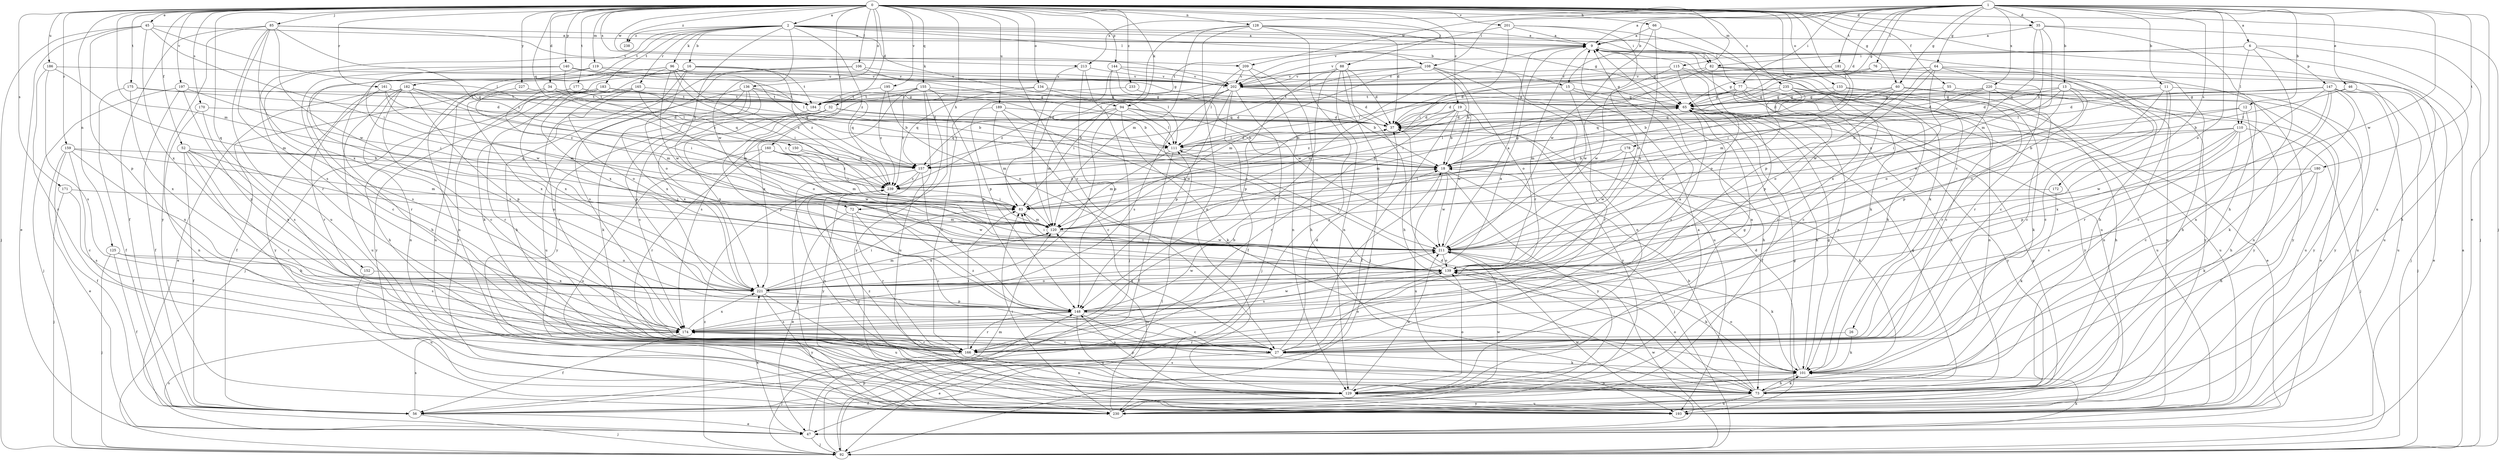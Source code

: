 strict digraph  {
0;
1;
2;
6;
9;
11;
12;
13;
15;
16;
18;
19;
26;
27;
32;
34;
35;
37;
45;
46;
47;
52;
55;
56;
60;
64;
65;
66;
72;
73;
76;
77;
82;
83;
85;
88;
92;
94;
96;
101;
106;
108;
110;
111;
115;
119;
120;
125;
128;
129;
133;
134;
136;
139;
140;
144;
147;
148;
150;
152;
155;
157;
159;
160;
161;
165;
166;
170;
171;
172;
174;
175;
177;
178;
180;
181;
182;
183;
184;
186;
189;
193;
195;
197;
201;
202;
209;
211;
213;
220;
221;
227;
230;
233;
235;
238;
239;
0 -> 2  [label=a];
0 -> 19  [label=c];
0 -> 26  [label=c];
0 -> 27  [label=c];
0 -> 32  [label=d];
0 -> 34  [label=d];
0 -> 35  [label=d];
0 -> 45  [label=e];
0 -> 52  [label=f];
0 -> 55  [label=f];
0 -> 60  [label=g];
0 -> 66  [label=h];
0 -> 72  [label=h];
0 -> 85  [label=j];
0 -> 88  [label=j];
0 -> 92  [label=j];
0 -> 94  [label=k];
0 -> 106  [label=l];
0 -> 115  [label=m];
0 -> 119  [label=m];
0 -> 120  [label=m];
0 -> 125  [label=n];
0 -> 128  [label=n];
0 -> 133  [label=o];
0 -> 134  [label=o];
0 -> 136  [label=o];
0 -> 140  [label=p];
0 -> 144  [label=p];
0 -> 150  [label=q];
0 -> 152  [label=q];
0 -> 155  [label=q];
0 -> 159  [label=r];
0 -> 160  [label=r];
0 -> 161  [label=r];
0 -> 170  [label=s];
0 -> 171  [label=s];
0 -> 175  [label=t];
0 -> 177  [label=t];
0 -> 178  [label=t];
0 -> 186  [label=u];
0 -> 189  [label=u];
0 -> 193  [label=u];
0 -> 195  [label=v];
0 -> 197  [label=v];
0 -> 201  [label=v];
0 -> 209  [label=w];
0 -> 213  [label=x];
0 -> 227  [label=y];
0 -> 233  [label=z];
0 -> 235  [label=z];
0 -> 238  [label=z];
1 -> 6  [label=a];
1 -> 9  [label=a];
1 -> 11  [label=b];
1 -> 12  [label=b];
1 -> 13  [label=b];
1 -> 15  [label=b];
1 -> 35  [label=d];
1 -> 37  [label=d];
1 -> 46  [label=e];
1 -> 47  [label=e];
1 -> 60  [label=g];
1 -> 64  [label=g];
1 -> 65  [label=g];
1 -> 76  [label=i];
1 -> 77  [label=i];
1 -> 108  [label=l];
1 -> 139  [label=o];
1 -> 172  [label=s];
1 -> 180  [label=t];
1 -> 181  [label=t];
1 -> 209  [label=w];
1 -> 211  [label=w];
1 -> 213  [label=x];
1 -> 220  [label=x];
2 -> 9  [label=a];
2 -> 15  [label=b];
2 -> 16  [label=b];
2 -> 72  [label=h];
2 -> 77  [label=i];
2 -> 82  [label=i];
2 -> 94  [label=k];
2 -> 96  [label=k];
2 -> 108  [label=l];
2 -> 165  [label=r];
2 -> 166  [label=r];
2 -> 182  [label=t];
2 -> 183  [label=t];
2 -> 211  [label=w];
2 -> 238  [label=z];
2 -> 239  [label=z];
6 -> 73  [label=h];
6 -> 82  [label=i];
6 -> 110  [label=l];
6 -> 129  [label=n];
6 -> 147  [label=p];
6 -> 202  [label=v];
9 -> 65  [label=g];
9 -> 73  [label=h];
9 -> 82  [label=i];
9 -> 101  [label=k];
9 -> 120  [label=m];
9 -> 166  [label=r];
9 -> 184  [label=t];
9 -> 193  [label=u];
11 -> 27  [label=c];
11 -> 129  [label=n];
11 -> 139  [label=o];
11 -> 184  [label=t];
11 -> 230  [label=y];
12 -> 18  [label=b];
12 -> 73  [label=h];
12 -> 110  [label=l];
12 -> 239  [label=z];
13 -> 37  [label=d];
13 -> 65  [label=g];
13 -> 83  [label=i];
13 -> 139  [label=o];
13 -> 148  [label=p];
13 -> 193  [label=u];
13 -> 211  [label=w];
15 -> 65  [label=g];
15 -> 73  [label=h];
15 -> 120  [label=m];
15 -> 166  [label=r];
16 -> 101  [label=k];
16 -> 129  [label=n];
16 -> 139  [label=o];
16 -> 184  [label=t];
16 -> 193  [label=u];
16 -> 202  [label=v];
16 -> 230  [label=y];
16 -> 239  [label=z];
18 -> 65  [label=g];
18 -> 92  [label=j];
18 -> 193  [label=u];
18 -> 211  [label=w];
18 -> 230  [label=y];
18 -> 239  [label=z];
19 -> 18  [label=b];
19 -> 37  [label=d];
19 -> 56  [label=f];
19 -> 166  [label=r];
19 -> 211  [label=w];
19 -> 230  [label=y];
19 -> 239  [label=z];
26 -> 101  [label=k];
26 -> 166  [label=r];
27 -> 9  [label=a];
27 -> 18  [label=b];
27 -> 37  [label=d];
27 -> 47  [label=e];
27 -> 101  [label=k];
27 -> 139  [label=o];
27 -> 174  [label=s];
27 -> 239  [label=z];
32 -> 18  [label=b];
32 -> 37  [label=d];
32 -> 139  [label=o];
32 -> 148  [label=p];
32 -> 174  [label=s];
32 -> 221  [label=x];
34 -> 73  [label=h];
34 -> 120  [label=m];
34 -> 157  [label=q];
34 -> 184  [label=t];
35 -> 9  [label=a];
35 -> 18  [label=b];
35 -> 73  [label=h];
35 -> 92  [label=j];
35 -> 120  [label=m];
35 -> 157  [label=q];
37 -> 111  [label=l];
45 -> 9  [label=a];
45 -> 47  [label=e];
45 -> 83  [label=i];
45 -> 92  [label=j];
45 -> 111  [label=l];
45 -> 148  [label=p];
45 -> 221  [label=x];
46 -> 18  [label=b];
46 -> 47  [label=e];
46 -> 65  [label=g];
47 -> 92  [label=j];
47 -> 101  [label=k];
47 -> 120  [label=m];
47 -> 174  [label=s];
47 -> 211  [label=w];
47 -> 221  [label=x];
52 -> 56  [label=f];
52 -> 73  [label=h];
52 -> 139  [label=o];
52 -> 157  [label=q];
52 -> 166  [label=r];
52 -> 221  [label=x];
55 -> 47  [label=e];
55 -> 65  [label=g];
55 -> 166  [label=r];
56 -> 9  [label=a];
56 -> 47  [label=e];
56 -> 92  [label=j];
56 -> 174  [label=s];
60 -> 18  [label=b];
60 -> 37  [label=d];
60 -> 65  [label=g];
60 -> 73  [label=h];
60 -> 139  [label=o];
60 -> 193  [label=u];
64 -> 27  [label=c];
64 -> 65  [label=g];
64 -> 83  [label=i];
64 -> 166  [label=r];
64 -> 193  [label=u];
64 -> 202  [label=v];
64 -> 211  [label=w];
64 -> 221  [label=x];
65 -> 37  [label=d];
65 -> 56  [label=f];
65 -> 101  [label=k];
65 -> 120  [label=m];
65 -> 174  [label=s];
65 -> 230  [label=y];
66 -> 9  [label=a];
66 -> 148  [label=p];
66 -> 211  [label=w];
66 -> 221  [label=x];
72 -> 27  [label=c];
72 -> 47  [label=e];
72 -> 120  [label=m];
72 -> 166  [label=r];
72 -> 211  [label=w];
73 -> 18  [label=b];
73 -> 37  [label=d];
73 -> 65  [label=g];
73 -> 101  [label=k];
73 -> 139  [label=o];
73 -> 174  [label=s];
73 -> 193  [label=u];
73 -> 230  [label=y];
76 -> 73  [label=h];
76 -> 157  [label=q];
76 -> 202  [label=v];
77 -> 47  [label=e];
77 -> 65  [label=g];
77 -> 73  [label=h];
77 -> 83  [label=i];
77 -> 111  [label=l];
77 -> 193  [label=u];
77 -> 230  [label=y];
82 -> 92  [label=j];
82 -> 129  [label=n];
82 -> 193  [label=u];
82 -> 202  [label=v];
82 -> 211  [label=w];
82 -> 230  [label=y];
83 -> 120  [label=m];
85 -> 9  [label=a];
85 -> 56  [label=f];
85 -> 174  [label=s];
85 -> 193  [label=u];
85 -> 202  [label=v];
85 -> 211  [label=w];
85 -> 221  [label=x];
85 -> 230  [label=y];
85 -> 239  [label=z];
88 -> 37  [label=d];
88 -> 73  [label=h];
88 -> 92  [label=j];
88 -> 129  [label=n];
88 -> 148  [label=p];
88 -> 174  [label=s];
88 -> 202  [label=v];
92 -> 9  [label=a];
92 -> 111  [label=l];
92 -> 148  [label=p];
92 -> 211  [label=w];
92 -> 239  [label=z];
94 -> 18  [label=b];
94 -> 37  [label=d];
94 -> 101  [label=k];
94 -> 111  [label=l];
94 -> 120  [label=m];
94 -> 157  [label=q];
94 -> 221  [label=x];
96 -> 73  [label=h];
96 -> 83  [label=i];
96 -> 157  [label=q];
96 -> 166  [label=r];
96 -> 202  [label=v];
96 -> 211  [label=w];
96 -> 221  [label=x];
96 -> 239  [label=z];
101 -> 37  [label=d];
101 -> 65  [label=g];
101 -> 73  [label=h];
101 -> 129  [label=n];
101 -> 139  [label=o];
106 -> 73  [label=h];
106 -> 111  [label=l];
106 -> 174  [label=s];
106 -> 202  [label=v];
108 -> 18  [label=b];
108 -> 120  [label=m];
108 -> 129  [label=n];
108 -> 139  [label=o];
108 -> 157  [label=q];
108 -> 184  [label=t];
108 -> 193  [label=u];
108 -> 202  [label=v];
110 -> 18  [label=b];
110 -> 27  [label=c];
110 -> 92  [label=j];
110 -> 111  [label=l];
110 -> 148  [label=p];
110 -> 211  [label=w];
110 -> 221  [label=x];
111 -> 18  [label=b];
111 -> 37  [label=d];
111 -> 56  [label=f];
111 -> 120  [label=m];
115 -> 101  [label=k];
115 -> 139  [label=o];
115 -> 148  [label=p];
115 -> 202  [label=v];
115 -> 211  [label=w];
119 -> 27  [label=c];
119 -> 65  [label=g];
119 -> 174  [label=s];
119 -> 202  [label=v];
120 -> 211  [label=w];
120 -> 221  [label=x];
125 -> 56  [label=f];
125 -> 92  [label=j];
125 -> 139  [label=o];
125 -> 174  [label=s];
128 -> 9  [label=a];
128 -> 37  [label=d];
128 -> 65  [label=g];
128 -> 83  [label=i];
128 -> 120  [label=m];
128 -> 129  [label=n];
128 -> 230  [label=y];
129 -> 9  [label=a];
129 -> 56  [label=f];
129 -> 139  [label=o];
129 -> 148  [label=p];
129 -> 193  [label=u];
129 -> 211  [label=w];
129 -> 239  [label=z];
133 -> 27  [label=c];
133 -> 65  [label=g];
133 -> 101  [label=k];
133 -> 120  [label=m];
134 -> 65  [label=g];
134 -> 139  [label=o];
134 -> 157  [label=q];
134 -> 184  [label=t];
136 -> 101  [label=k];
136 -> 148  [label=p];
136 -> 157  [label=q];
136 -> 184  [label=t];
136 -> 193  [label=u];
136 -> 221  [label=x];
136 -> 230  [label=y];
139 -> 83  [label=i];
139 -> 101  [label=k];
139 -> 111  [label=l];
139 -> 174  [label=s];
139 -> 221  [label=x];
140 -> 111  [label=l];
140 -> 174  [label=s];
140 -> 202  [label=v];
140 -> 211  [label=w];
140 -> 239  [label=z];
144 -> 65  [label=g];
144 -> 111  [label=l];
144 -> 148  [label=p];
144 -> 202  [label=v];
144 -> 211  [label=w];
147 -> 27  [label=c];
147 -> 37  [label=d];
147 -> 92  [label=j];
147 -> 101  [label=k];
147 -> 111  [label=l];
147 -> 129  [label=n];
147 -> 166  [label=r];
147 -> 184  [label=t];
147 -> 193  [label=u];
147 -> 230  [label=y];
148 -> 9  [label=a];
148 -> 18  [label=b];
148 -> 27  [label=c];
148 -> 73  [label=h];
148 -> 166  [label=r];
148 -> 174  [label=s];
148 -> 193  [label=u];
150 -> 83  [label=i];
150 -> 157  [label=q];
152 -> 193  [label=u];
152 -> 221  [label=x];
155 -> 18  [label=b];
155 -> 65  [label=g];
155 -> 148  [label=p];
155 -> 174  [label=s];
155 -> 184  [label=t];
155 -> 193  [label=u];
155 -> 221  [label=x];
155 -> 230  [label=y];
155 -> 239  [label=z];
157 -> 129  [label=n];
157 -> 148  [label=p];
157 -> 230  [label=y];
157 -> 239  [label=z];
159 -> 18  [label=b];
159 -> 27  [label=c];
159 -> 47  [label=e];
159 -> 56  [label=f];
159 -> 120  [label=m];
159 -> 221  [label=x];
160 -> 120  [label=m];
160 -> 157  [label=q];
160 -> 166  [label=r];
160 -> 193  [label=u];
160 -> 211  [label=w];
160 -> 239  [label=z];
161 -> 120  [label=m];
161 -> 166  [label=r];
161 -> 184  [label=t];
161 -> 239  [label=z];
165 -> 27  [label=c];
165 -> 120  [label=m];
165 -> 139  [label=o];
165 -> 166  [label=r];
165 -> 184  [label=t];
166 -> 65  [label=g];
166 -> 83  [label=i];
166 -> 92  [label=j];
166 -> 129  [label=n];
170 -> 37  [label=d];
170 -> 129  [label=n];
170 -> 174  [label=s];
171 -> 83  [label=i];
171 -> 92  [label=j];
171 -> 174  [label=s];
172 -> 83  [label=i];
172 -> 101  [label=k];
174 -> 27  [label=c];
174 -> 56  [label=f];
174 -> 166  [label=r];
174 -> 211  [label=w];
174 -> 221  [label=x];
175 -> 37  [label=d];
175 -> 56  [label=f];
175 -> 65  [label=g];
175 -> 221  [label=x];
177 -> 18  [label=b];
177 -> 56  [label=f];
177 -> 65  [label=g];
177 -> 221  [label=x];
178 -> 18  [label=b];
178 -> 83  [label=i];
178 -> 101  [label=k];
178 -> 211  [label=w];
180 -> 73  [label=h];
180 -> 101  [label=k];
180 -> 174  [label=s];
180 -> 239  [label=z];
181 -> 37  [label=d];
181 -> 120  [label=m];
181 -> 202  [label=v];
181 -> 230  [label=y];
182 -> 27  [label=c];
182 -> 47  [label=e];
182 -> 65  [label=g];
182 -> 83  [label=i];
182 -> 111  [label=l];
182 -> 129  [label=n];
182 -> 148  [label=p];
182 -> 184  [label=t];
182 -> 193  [label=u];
182 -> 230  [label=y];
183 -> 18  [label=b];
183 -> 92  [label=j];
183 -> 184  [label=t];
183 -> 221  [label=x];
183 -> 230  [label=y];
184 -> 37  [label=d];
184 -> 221  [label=x];
186 -> 120  [label=m];
186 -> 166  [label=r];
186 -> 174  [label=s];
186 -> 202  [label=v];
189 -> 27  [label=c];
189 -> 37  [label=d];
189 -> 120  [label=m];
189 -> 166  [label=r];
189 -> 211  [label=w];
193 -> 65  [label=g];
193 -> 239  [label=z];
195 -> 139  [label=o];
195 -> 184  [label=t];
195 -> 239  [label=z];
197 -> 56  [label=f];
197 -> 83  [label=i];
197 -> 92  [label=j];
197 -> 148  [label=p];
197 -> 184  [label=t];
201 -> 9  [label=a];
201 -> 83  [label=i];
201 -> 101  [label=k];
201 -> 139  [label=o];
201 -> 202  [label=v];
202 -> 37  [label=d];
202 -> 56  [label=f];
202 -> 65  [label=g];
202 -> 83  [label=i];
202 -> 92  [label=j];
202 -> 148  [label=p];
202 -> 174  [label=s];
202 -> 239  [label=z];
209 -> 73  [label=h];
209 -> 111  [label=l];
209 -> 129  [label=n];
209 -> 202  [label=v];
211 -> 9  [label=a];
211 -> 83  [label=i];
211 -> 101  [label=k];
211 -> 139  [label=o];
213 -> 92  [label=j];
213 -> 120  [label=m];
213 -> 148  [label=p];
213 -> 202  [label=v];
220 -> 27  [label=c];
220 -> 37  [label=d];
220 -> 65  [label=g];
220 -> 139  [label=o];
220 -> 157  [label=q];
220 -> 230  [label=y];
221 -> 83  [label=i];
221 -> 120  [label=m];
221 -> 139  [label=o];
221 -> 148  [label=p];
221 -> 193  [label=u];
221 -> 211  [label=w];
221 -> 230  [label=y];
227 -> 83  [label=i];
227 -> 184  [label=t];
230 -> 65  [label=g];
230 -> 83  [label=i];
230 -> 120  [label=m];
230 -> 211  [label=w];
230 -> 239  [label=z];
233 -> 18  [label=b];
233 -> 184  [label=t];
235 -> 27  [label=c];
235 -> 37  [label=d];
235 -> 65  [label=g];
235 -> 129  [label=n];
235 -> 139  [label=o];
235 -> 166  [label=r];
235 -> 193  [label=u];
239 -> 18  [label=b];
239 -> 83  [label=i];
}
